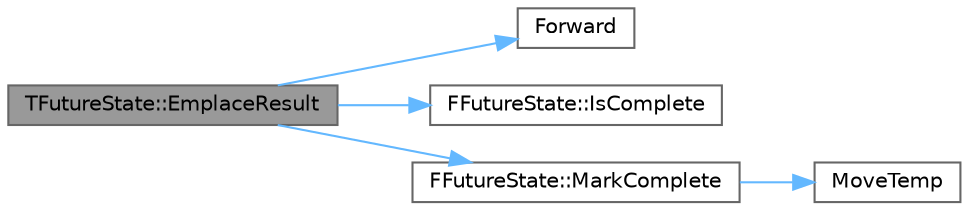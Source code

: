 digraph "TFutureState::EmplaceResult"
{
 // INTERACTIVE_SVG=YES
 // LATEX_PDF_SIZE
  bgcolor="transparent";
  edge [fontname=Helvetica,fontsize=10,labelfontname=Helvetica,labelfontsize=10];
  node [fontname=Helvetica,fontsize=10,shape=box,height=0.2,width=0.4];
  rankdir="LR";
  Node1 [id="Node000001",label="TFutureState::EmplaceResult",height=0.2,width=0.4,color="gray40", fillcolor="grey60", style="filled", fontcolor="black",tooltip="Sets the result and notifies any waiting threads."];
  Node1 -> Node2 [id="edge1_Node000001_Node000002",color="steelblue1",style="solid",tooltip=" "];
  Node2 [id="Node000002",label="Forward",height=0.2,width=0.4,color="grey40", fillcolor="white", style="filled",URL="$d4/d24/UnrealTemplate_8h.html#a68f280c1d561a8899a1e9e3ea8405d00",tooltip="Forward will cast a reference to an rvalue reference."];
  Node1 -> Node3 [id="edge2_Node000001_Node000003",color="steelblue1",style="solid",tooltip=" "];
  Node3 [id="Node000003",label="FFutureState::IsComplete",height=0.2,width=0.4,color="grey40", fillcolor="white", style="filled",URL="$dd/d9e/classFFutureState.html#a9f694ecf7868b72e37c20e449ed31df8",tooltip="Checks whether the asynchronous result has been set."];
  Node1 -> Node4 [id="edge3_Node000001_Node000004",color="steelblue1",style="solid",tooltip=" "];
  Node4 [id="Node000004",label="FFutureState::MarkComplete",height=0.2,width=0.4,color="grey40", fillcolor="white", style="filled",URL="$dd/d9e/classFFutureState.html#a6f2db57e94c860c8b8346ea491154865",tooltip="Notifies any waiting threads that the result is available."];
  Node4 -> Node5 [id="edge4_Node000004_Node000005",color="steelblue1",style="solid",tooltip=" "];
  Node5 [id="Node000005",label="MoveTemp",height=0.2,width=0.4,color="grey40", fillcolor="white", style="filled",URL="$d4/d24/UnrealTemplate_8h.html#ad5e6c049aeb9c9115fec514ba581dbb6",tooltip="MoveTemp will cast a reference to an rvalue reference."];
}
